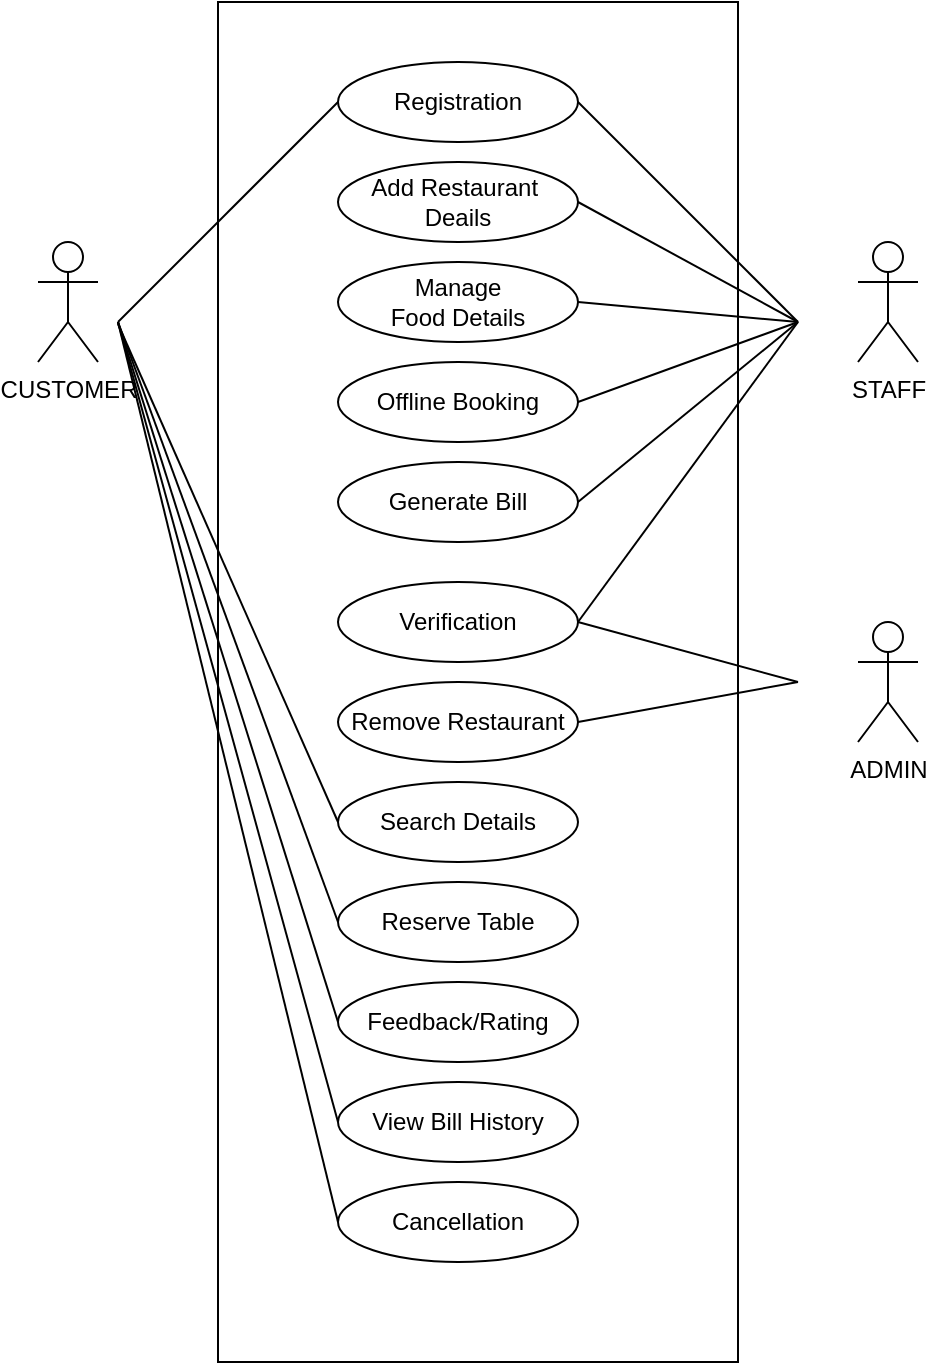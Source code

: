 <mxfile version="13.10.1" type="device"><diagram id="HCPIftoUxu_ZtI5Q6utv" name="Page-1"><mxGraphModel dx="868" dy="393" grid="1" gridSize="10" guides="0" tooltips="1" connect="1" arrows="1" fold="1" page="1" pageScale="1" pageWidth="827" pageHeight="1169" math="0" shadow="0"><root><mxCell id="0"/><mxCell id="1" parent="0"/><mxCell id="fObHOuE1kYBibJUwl3_p-1" value="" style="rounded=0;whiteSpace=wrap;html=1;" parent="1" vertex="1"><mxGeometry x="250" y="160" width="260" height="680" as="geometry"/></mxCell><mxCell id="fObHOuE1kYBibJUwl3_p-2" value="ADMIN" style="shape=umlActor;html=1;verticalLabelPosition=bottom;verticalAlign=top;align=center;" parent="1" vertex="1"><mxGeometry x="570" y="470" width="30" height="60" as="geometry"/></mxCell><mxCell id="fObHOuE1kYBibJUwl3_p-4" value="CUSTOMER" style="shape=umlActor;html=1;verticalLabelPosition=bottom;verticalAlign=top;align=center;" parent="1" vertex="1"><mxGeometry x="160" y="280" width="30" height="60" as="geometry"/></mxCell><mxCell id="fObHOuE1kYBibJUwl3_p-5" value="STAFF" style="shape=umlActor;html=1;verticalLabelPosition=bottom;verticalAlign=top;align=center;" parent="1" vertex="1"><mxGeometry x="570" y="280" width="30" height="60" as="geometry"/></mxCell><mxCell id="fObHOuE1kYBibJUwl3_p-7" value="Registration&lt;span style=&quot;color: rgba(0 , 0 , 0 , 0) ; font-family: monospace ; font-size: 0px&quot;&gt;%3CmxGraphModel%3E%3Croot%3E%3CmxCell%20id%3D%220%22%2F%3E%3CmxCell%20id%3D%221%22%20parent%3D%220%22%2F%3E%3CmxCell%20id%3D%222%22%20value%3D%22ADMIN%22%20style%3D%22shape%3DumlActor%3Bhtml%3D1%3BverticalLabelPosition%3Dbottom%3BverticalAlign%3Dtop%3Balign%3Dcenter%3B%22%20vertex%3D%221%22%20parent%3D%221%22%3E%3CmxGeometry%20x%3D%22270%22%20y%3D%22310%22%20width%3D%2230%22%20height%3D%2260%22%20as%3D%22geometry%22%2F%3E%3C%2FmxCell%3E%3C%2Froot%3E%3C%2FmxGraphModel%3E&lt;/span&gt;" style="ellipse;whiteSpace=wrap;html=1;" parent="1" vertex="1"><mxGeometry x="310" y="190" width="120" height="40" as="geometry"/></mxCell><mxCell id="fObHOuE1kYBibJUwl3_p-8" value="Add Restaurant&amp;nbsp;&lt;span style=&quot;color: rgba(0 , 0 , 0 , 0) ; font-family: monospace ; font-size: 0px&quot;&gt;%3CmxGraphModel%3E%3Croot%3E%3CmxCell%20id%3D%220%22%2F%3E%3CmxCell%20id%3D%221%22%20parent%3D%220%22%2F%3E%3CmxCell%20id%3D%222%22%20value%3D%22Registration%26lt%3Bspan%20style%3D%26quot%3Bcolor%3A%20rgba(0%20%2C%200%20%2C%200%20%2C%200)%20%3B%20font-family%3A%20monospace%20%3B%20font-size%3A%200px%26quot%3B%26gt%3B%253CmxGraphModel%253E%253Croot%253E%253CmxCell%2520id%253D%25220%2522%252F%253E%253CmxCell%2520id%253D%25221%2522%2520parent%253D%25220%2522%252F%253E%253CmxCell%2520id%253D%25222%2522%2520value%253D%2522ADMIN%2522%2520style%253D%2522shape%253DumlActor%253Bhtml%253D1%253BverticalLabelPosition%253Dbottom%253BverticalAlign%253Dtop%253Balign%253Dcenter%253B%2522%2520vertex%253D%25221%2522%2520parent%253D%25221%2522%253E%253CmxGeometry%2520x%253D%2522270%2522%2520y%253D%2522310%2522%2520width%253D%252230%2522%2520height%253D%252260%2522%2520as%253D%2522geometry%2522%252F%253E%253C%252FmxCell%253E%253C%252Froot%253E%253C%252FmxGraphModel%253E%26lt%3B%2Fspan%26gt%3B%22%20style%3D%22ellipse%3BwhiteSpace%3Dwrap%3Bhtml%3D1%3B%22%20vertex%3D%221%22%20parent%3D%221%22%3E%3CmxGeometry%20x%3D%22310%22%20y%3D%22240%22%20width%3D%22120%22%20height%3D%2240%22%20as%3D%22geometry%22%2F%3E%3C%2FmxCell%3E%3C%2Froot%3E%3C%2FmxGraphModel%3E&lt;/span&gt;&lt;br&gt;Deails" style="ellipse;whiteSpace=wrap;html=1;" parent="1" vertex="1"><mxGeometry x="310" y="240" width="120" height="40" as="geometry"/></mxCell><mxCell id="fObHOuE1kYBibJUwl3_p-9" value="Offline Booking" style="ellipse;whiteSpace=wrap;html=1;" parent="1" vertex="1"><mxGeometry x="310" y="340" width="120" height="40" as="geometry"/></mxCell><mxCell id="fObHOuE1kYBibJUwl3_p-10" value="&lt;span&gt;Verification&lt;/span&gt;" style="ellipse;whiteSpace=wrap;html=1;" parent="1" vertex="1"><mxGeometry x="310" y="450" width="120" height="40" as="geometry"/></mxCell><mxCell id="fObHOuE1kYBibJUwl3_p-11" value="Remove Restaurant" style="ellipse;whiteSpace=wrap;html=1;" parent="1" vertex="1"><mxGeometry x="310" y="500" width="120" height="40" as="geometry"/></mxCell><mxCell id="fObHOuE1kYBibJUwl3_p-12" value="Search Details" style="ellipse;whiteSpace=wrap;html=1;" parent="1" vertex="1"><mxGeometry x="310" y="550" width="120" height="40" as="geometry"/></mxCell><mxCell id="fObHOuE1kYBibJUwl3_p-14" value="Reserve Table" style="ellipse;whiteSpace=wrap;html=1;" parent="1" vertex="1"><mxGeometry x="310" y="600" width="120" height="40" as="geometry"/></mxCell><mxCell id="fObHOuE1kYBibJUwl3_p-15" value="Feedback/Rating" style="ellipse;whiteSpace=wrap;html=1;" parent="1" vertex="1"><mxGeometry x="310" y="650" width="120" height="40" as="geometry"/></mxCell><mxCell id="fObHOuE1kYBibJUwl3_p-16" value="View Bill History" style="ellipse;whiteSpace=wrap;html=1;" parent="1" vertex="1"><mxGeometry x="310" y="700" width="120" height="40" as="geometry"/></mxCell><mxCell id="AKISQQ-OTFhm3-e_NfQi-1" value="Cancellation" style="ellipse;whiteSpace=wrap;html=1;" parent="1" vertex="1"><mxGeometry x="310" y="750" width="120" height="40" as="geometry"/></mxCell><mxCell id="AKISQQ-OTFhm3-e_NfQi-2" value="Manage &lt;br&gt;Food Details" style="ellipse;whiteSpace=wrap;html=1;" parent="1" vertex="1"><mxGeometry x="310" y="290" width="120" height="40" as="geometry"/></mxCell><mxCell id="AKISQQ-OTFhm3-e_NfQi-8" value="" style="endArrow=none;html=1;entryX=0;entryY=0.5;entryDx=0;entryDy=0;" parent="1" target="fObHOuE1kYBibJUwl3_p-7" edge="1"><mxGeometry width="50" height="50" relative="1" as="geometry"><mxPoint x="200" y="320" as="sourcePoint"/><mxPoint x="300" y="260" as="targetPoint"/></mxGeometry></mxCell><mxCell id="AKISQQ-OTFhm3-e_NfQi-9" value="" style="endArrow=none;html=1;exitX=1;exitY=0.5;exitDx=0;exitDy=0;" parent="1" source="fObHOuE1kYBibJUwl3_p-8" edge="1"><mxGeometry width="50" height="50" relative="1" as="geometry"><mxPoint x="430" y="310" as="sourcePoint"/><mxPoint x="540" y="320" as="targetPoint"/></mxGeometry></mxCell><mxCell id="AKISQQ-OTFhm3-e_NfQi-10" value="" style="endArrow=none;html=1;exitX=1;exitY=0.5;exitDx=0;exitDy=0;" parent="1" source="fObHOuE1kYBibJUwl3_p-9" edge="1"><mxGeometry width="50" height="50" relative="1" as="geometry"><mxPoint x="390" y="440" as="sourcePoint"/><mxPoint x="540" y="320" as="targetPoint"/></mxGeometry></mxCell><mxCell id="AKISQQ-OTFhm3-e_NfQi-11" value="" style="endArrow=none;html=1;exitX=1;exitY=0.5;exitDx=0;exitDy=0;" parent="1" edge="1" source="fObHOuE1kYBibJUwl3_p-10"><mxGeometry width="50" height="50" relative="1" as="geometry"><mxPoint x="430" y="450" as="sourcePoint"/><mxPoint x="540" y="320" as="targetPoint"/></mxGeometry></mxCell><mxCell id="AKISQQ-OTFhm3-e_NfQi-12" value="" style="endArrow=none;html=1;exitX=1;exitY=0.5;exitDx=0;exitDy=0;" parent="1" edge="1" source="fObHOuE1kYBibJUwl3_p-10"><mxGeometry width="50" height="50" relative="1" as="geometry"><mxPoint x="430" y="410" as="sourcePoint"/><mxPoint x="540" y="500" as="targetPoint"/></mxGeometry></mxCell><mxCell id="AKISQQ-OTFhm3-e_NfQi-13" value="" style="endArrow=none;html=1;entryX=1;entryY=0.5;entryDx=0;entryDy=0;" parent="1" target="fObHOuE1kYBibJUwl3_p-11" edge="1"><mxGeometry width="50" height="50" relative="1" as="geometry"><mxPoint x="540" y="500" as="sourcePoint"/><mxPoint x="440" y="390" as="targetPoint"/></mxGeometry></mxCell><mxCell id="AKISQQ-OTFhm3-e_NfQi-14" value="" style="endArrow=none;html=1;exitX=0;exitY=0.5;exitDx=0;exitDy=0;" parent="1" edge="1" source="fObHOuE1kYBibJUwl3_p-12"><mxGeometry width="50" height="50" relative="1" as="geometry"><mxPoint x="310" y="511" as="sourcePoint"/><mxPoint x="200" y="321" as="targetPoint"/></mxGeometry></mxCell><mxCell id="AKISQQ-OTFhm3-e_NfQi-15" value="" style="endArrow=none;html=1;entryX=0;entryY=0.5;entryDx=0;entryDy=0;" parent="1" target="fObHOuE1kYBibJUwl3_p-14" edge="1"><mxGeometry width="50" height="50" relative="1" as="geometry"><mxPoint x="200" y="320" as="sourcePoint"/><mxPoint x="350" y="300" as="targetPoint"/></mxGeometry></mxCell><mxCell id="AKISQQ-OTFhm3-e_NfQi-16" value="" style="endArrow=none;html=1;entryX=0;entryY=0.5;entryDx=0;entryDy=0;" parent="1" target="fObHOuE1kYBibJUwl3_p-15" edge="1"><mxGeometry width="50" height="50" relative="1" as="geometry"><mxPoint x="200" y="320" as="sourcePoint"/><mxPoint x="360" y="310" as="targetPoint"/></mxGeometry></mxCell><mxCell id="AKISQQ-OTFhm3-e_NfQi-17" value="" style="endArrow=none;html=1;entryX=0;entryY=0.5;entryDx=0;entryDy=0;" parent="1" target="fObHOuE1kYBibJUwl3_p-16" edge="1"><mxGeometry width="50" height="50" relative="1" as="geometry"><mxPoint x="200" y="320" as="sourcePoint"/><mxPoint x="370" y="320" as="targetPoint"/></mxGeometry></mxCell><mxCell id="AKISQQ-OTFhm3-e_NfQi-18" value="" style="endArrow=none;html=1;entryX=0;entryY=0.5;entryDx=0;entryDy=0;" parent="1" target="AKISQQ-OTFhm3-e_NfQi-1" edge="1"><mxGeometry width="50" height="50" relative="1" as="geometry"><mxPoint x="200" y="320" as="sourcePoint"/><mxPoint x="320" y="670" as="targetPoint"/></mxGeometry></mxCell><mxCell id="AKISQQ-OTFhm3-e_NfQi-19" value="" style="endArrow=none;html=1;entryX=1;entryY=0.5;entryDx=0;entryDy=0;" parent="1" target="AKISQQ-OTFhm3-e_NfQi-2" edge="1"><mxGeometry width="50" height="50" relative="1" as="geometry"><mxPoint x="540" y="320" as="sourcePoint"/><mxPoint x="330" y="680" as="targetPoint"/></mxGeometry></mxCell><mxCell id="pvoG1QOscUyNjykcW5Wb-4" value="" style="endArrow=none;html=1;exitX=1;exitY=0.5;exitDx=0;exitDy=0;" parent="1" source="fObHOuE1kYBibJUwl3_p-7" edge="1"><mxGeometry width="50" height="50" relative="1" as="geometry"><mxPoint x="390" y="470" as="sourcePoint"/><mxPoint x="540" y="320" as="targetPoint"/></mxGeometry></mxCell><mxCell id="9TjU8xMzPWjDWRErb9WK-1" value="Generate Bill" style="ellipse;whiteSpace=wrap;html=1;" vertex="1" parent="1"><mxGeometry x="310" y="390" width="120" height="40" as="geometry"/></mxCell><mxCell id="9TjU8xMzPWjDWRErb9WK-2" value="" style="endArrow=none;html=1;exitX=1;exitY=0.5;exitDx=0;exitDy=0;" edge="1" parent="1" source="9TjU8xMzPWjDWRErb9WK-1"><mxGeometry width="50" height="50" relative="1" as="geometry"><mxPoint x="390" y="480" as="sourcePoint"/><mxPoint x="540" y="320" as="targetPoint"/></mxGeometry></mxCell></root></mxGraphModel></diagram></mxfile>